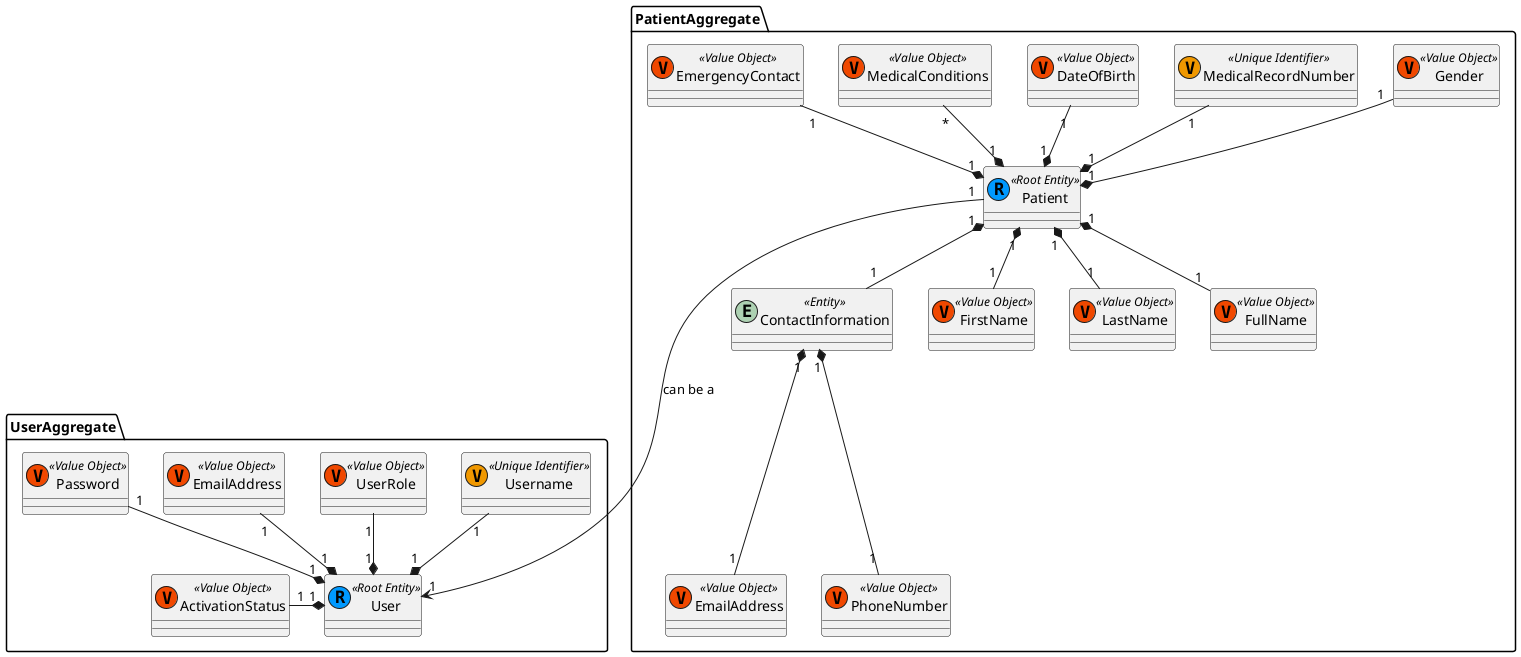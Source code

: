 @startuml

Package UserAggregate {
    Entity User <<(R,#0099FF) Root Entity>>{}

    Class ActivationStatus  <<(V,#f04800) Value Object>> {}
    Class Username <<(V,#f09800) Unique Identifier>> {}
    Enum UserRole <<(V,#f04800) Value Object>> {}
    Class EmailAddress <<(V,#f04800) Value Object>> {}
    Class Password <<(V,#f04800) Value Object>> {}

    ActivationStatus "1" -* "1" User

    Username "1" --* "1" User
    UserRole "1" --* "1" User
    EmailAddress "1" --* "1" User
    Password "1" --* "1" User
}


Package PatientAggregate {
    Entity Patient <<(R,#0099FF) Root Entity>>{}

    Class Gender <<(V,#f04800) Value Object>> {}
    Class MedicalRecordNumber <<(V,#f09800) Unique Identifier>> {}
    Class DateOfBirth <<(V,#f04800) Value Object>> {}
    Class MedicalConditions <<(V,#f04800) Value Object>> {}
    Class EmergencyContact <<(V,#f04800) Value Object>> {}
    Class EmailAddress <<(V,#f04800) Value Object>> {}
    Class PhoneNumber <<(V,#f04800) Value Object>> {}



    Entity ContactInformation <<Entity>> {}

    Class FirstName <<(V,#f04800) Value Object>> {}
    Class LastName <<(V,#f04800) Value Object>> {}
    Class FullName <<(V,#f04800) Value Object>> {}

    ContactInformation "1" *--- "1" EmailAddress
    ContactInformation "1" *--- "1" PhoneNumber



    FirstName "1" -up-* "1" Patient
    LastName "1" -up-* "1" Patient
    FullName "1" -up-* "1" Patient
    ContactInformation "1" -up-* "1" Patient
    Gender "1" --* "1" Patient
    MedicalRecordNumber "1" --* "1" Patient
    DateOfBirth "1" --* "1" Patient
    MedicalConditions "*" --* "1" Patient
    EmergencyContact "1" --* "1" Patient

}

Patient "1" -down---> "1" User : can be a